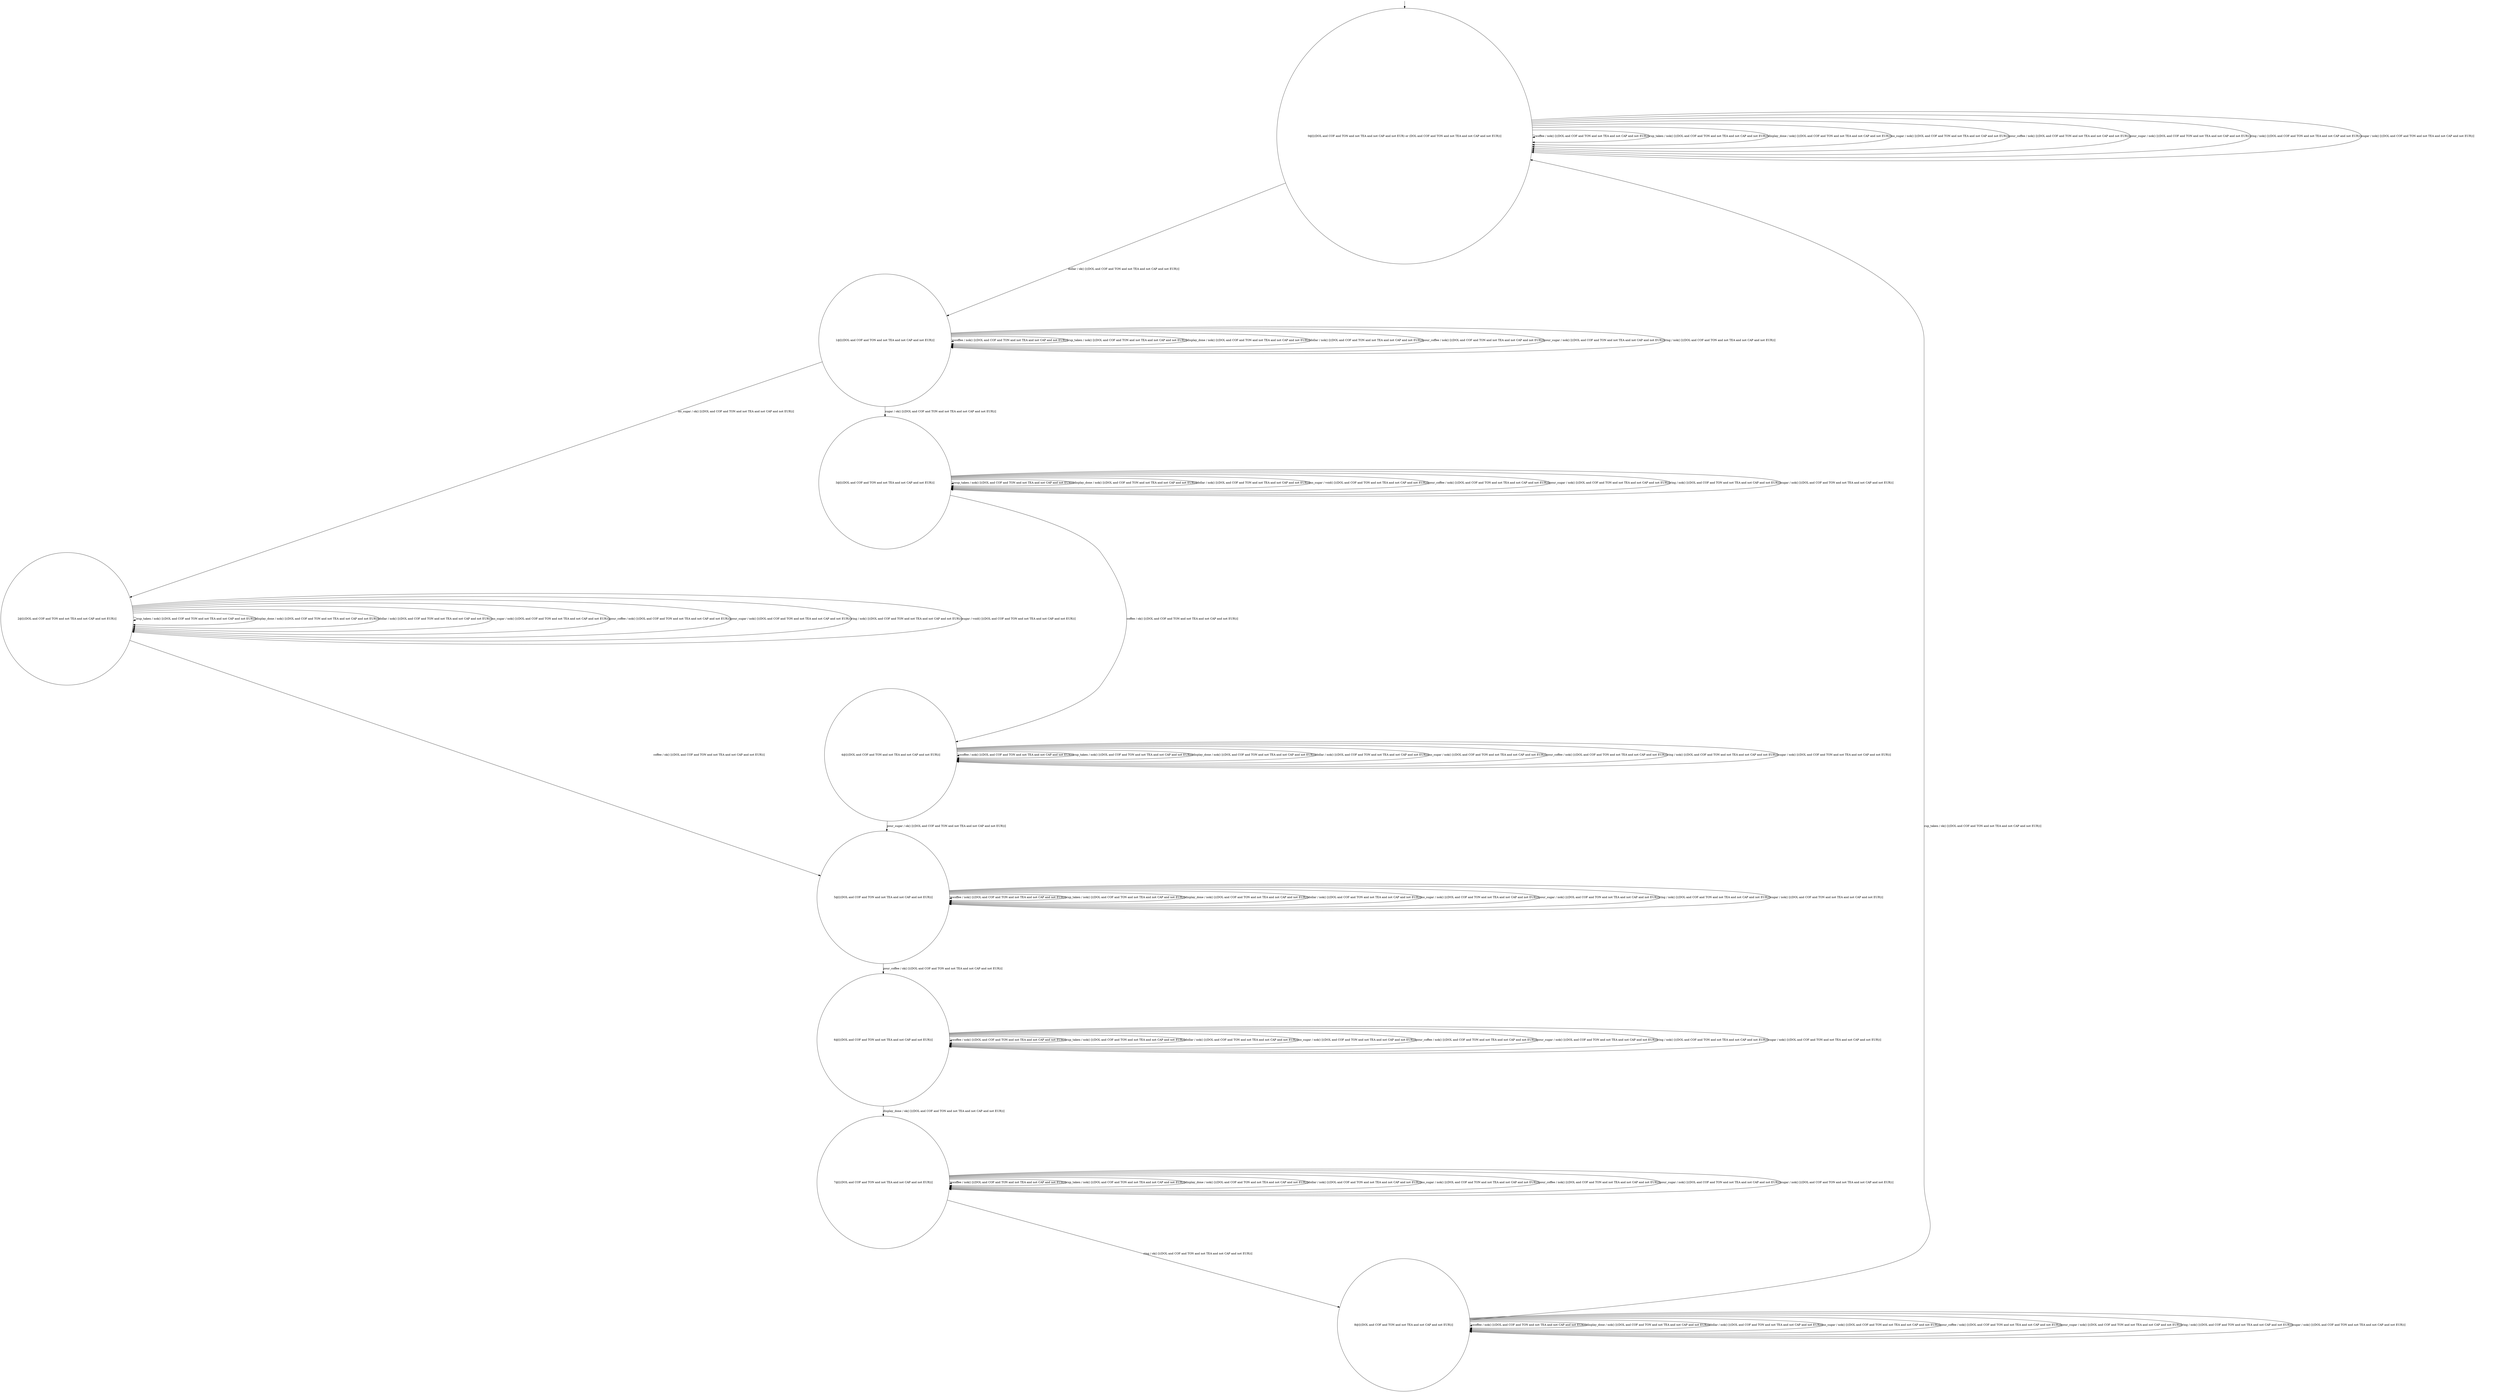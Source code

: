 digraph g {
	edge [lblstyle="above, sloped"];
	s0 [shape="circle" label="0@[((DOL and COF and TON and not TEA and not CAP and not EUR) or (DOL and COF and TON and not TEA and not CAP and not EUR))]"];
	s1 [shape="circle" label="1@[((DOL and COF and TON and not TEA and not CAP and not EUR))]"];
	s2 [shape="circle" label="2@[((DOL and COF and TON and not TEA and not CAP and not EUR))]"];
	s3 [shape="circle" label="3@[((DOL and COF and TON and not TEA and not CAP and not EUR))]"];
	s4 [shape="circle" label="4@[((DOL and COF and TON and not TEA and not CAP and not EUR))]"];
	s5 [shape="circle" label="5@[((DOL and COF and TON and not TEA and not CAP and not EUR))]"];
	s6 [shape="circle" label="6@[((DOL and COF and TON and not TEA and not CAP and not EUR))]"];
	s7 [shape="circle" label="7@[((DOL and COF and TON and not TEA and not CAP and not EUR))]"];
	s8 [shape="circle" label="8@[((DOL and COF and TON and not TEA and not CAP and not EUR))]"];
	s0 -> s0 [label="coffee / nok() [((DOL and COF and TON and not TEA and not CAP and not EUR))]"];
	s0 -> s0 [label="cup_taken / nok() [((DOL and COF and TON and not TEA and not CAP and not EUR))]"];
	s0 -> s0 [label="display_done / nok() [((DOL and COF and TON and not TEA and not CAP and not EUR))]"];
	s0 -> s1 [label="dollar / ok() [((DOL and COF and TON and not TEA and not CAP and not EUR))]"];
	s0 -> s0 [label="no_sugar / nok() [((DOL and COF and TON and not TEA and not CAP and not EUR))]"];
	s0 -> s0 [label="pour_coffee / nok() [((DOL and COF and TON and not TEA and not CAP and not EUR))]"];
	s0 -> s0 [label="pour_sugar / nok() [((DOL and COF and TON and not TEA and not CAP and not EUR))]"];
	s0 -> s0 [label="ring / nok() [((DOL and COF and TON and not TEA and not CAP and not EUR))]"];
	s0 -> s0 [label="sugar / nok() [((DOL and COF and TON and not TEA and not CAP and not EUR))]"];
	s1 -> s1 [label="coffee / nok() [((DOL and COF and TON and not TEA and not CAP and not EUR))]"];
	s1 -> s1 [label="cup_taken / nok() [((DOL and COF and TON and not TEA and not CAP and not EUR))]"];
	s1 -> s1 [label="display_done / nok() [((DOL and COF and TON and not TEA and not CAP and not EUR))]"];
	s1 -> s1 [label="dollar / nok() [((DOL and COF and TON and not TEA and not CAP and not EUR))]"];
	s1 -> s2 [label="no_sugar / ok() [((DOL and COF and TON and not TEA and not CAP and not EUR))]"];
	s1 -> s1 [label="pour_coffee / nok() [((DOL and COF and TON and not TEA and not CAP and not EUR))]"];
	s1 -> s1 [label="pour_sugar / nok() [((DOL and COF and TON and not TEA and not CAP and not EUR))]"];
	s1 -> s1 [label="ring / nok() [((DOL and COF and TON and not TEA and not CAP and not EUR))]"];
	s1 -> s3 [label="sugar / ok() [((DOL and COF and TON and not TEA and not CAP and not EUR))]"];
	s2 -> s5 [label="coffee / ok() [((DOL and COF and TON and not TEA and not CAP and not EUR))]"];
	s2 -> s2 [label="cup_taken / nok() [((DOL and COF and TON and not TEA and not CAP and not EUR))]"];
	s2 -> s2 [label="display_done / nok() [((DOL and COF and TON and not TEA and not CAP and not EUR))]"];
	s2 -> s2 [label="dollar / nok() [((DOL and COF and TON and not TEA and not CAP and not EUR))]"];
	s2 -> s2 [label="no_sugar / nok() [((DOL and COF and TON and not TEA and not CAP and not EUR))]"];
	s2 -> s2 [label="pour_coffee / nok() [((DOL and COF and TON and not TEA and not CAP and not EUR))]"];
	s2 -> s2 [label="pour_sugar / nok() [((DOL and COF and TON and not TEA and not CAP and not EUR))]"];
	s2 -> s2 [label="ring / nok() [((DOL and COF and TON and not TEA and not CAP and not EUR))]"];
	s2 -> s2 [label="sugar / void() [((DOL and COF and TON and not TEA and not CAP and not EUR))]"];
	s3 -> s4 [label="coffee / ok() [((DOL and COF and TON and not TEA and not CAP and not EUR))]"];
	s3 -> s3 [label="cup_taken / nok() [((DOL and COF and TON and not TEA and not CAP and not EUR))]"];
	s3 -> s3 [label="display_done / nok() [((DOL and COF and TON and not TEA and not CAP and not EUR))]"];
	s3 -> s3 [label="dollar / nok() [((DOL and COF and TON and not TEA and not CAP and not EUR))]"];
	s3 -> s3 [label="no_sugar / void() [((DOL and COF and TON and not TEA and not CAP and not EUR))]"];
	s3 -> s3 [label="pour_coffee / nok() [((DOL and COF and TON and not TEA and not CAP and not EUR))]"];
	s3 -> s3 [label="pour_sugar / nok() [((DOL and COF and TON and not TEA and not CAP and not EUR))]"];
	s3 -> s3 [label="ring / nok() [((DOL and COF and TON and not TEA and not CAP and not EUR))]"];
	s3 -> s3 [label="sugar / nok() [((DOL and COF and TON and not TEA and not CAP and not EUR))]"];
	s4 -> s4 [label="coffee / nok() [((DOL and COF and TON and not TEA and not CAP and not EUR))]"];
	s4 -> s4 [label="cup_taken / nok() [((DOL and COF and TON and not TEA and not CAP and not EUR))]"];
	s4 -> s4 [label="display_done / nok() [((DOL and COF and TON and not TEA and not CAP and not EUR))]"];
	s4 -> s4 [label="dollar / nok() [((DOL and COF and TON and not TEA and not CAP and not EUR))]"];
	s4 -> s4 [label="no_sugar / nok() [((DOL and COF and TON and not TEA and not CAP and not EUR))]"];
	s4 -> s4 [label="pour_coffee / nok() [((DOL and COF and TON and not TEA and not CAP and not EUR))]"];
	s4 -> s5 [label="pour_sugar / ok() [((DOL and COF and TON and not TEA and not CAP and not EUR))]"];
	s4 -> s4 [label="ring / nok() [((DOL and COF and TON and not TEA and not CAP and not EUR))]"];
	s4 -> s4 [label="sugar / nok() [((DOL and COF and TON and not TEA and not CAP and not EUR))]"];
	s5 -> s5 [label="coffee / nok() [((DOL and COF and TON and not TEA and not CAP and not EUR))]"];
	s5 -> s5 [label="cup_taken / nok() [((DOL and COF and TON and not TEA and not CAP and not EUR))]"];
	s5 -> s5 [label="display_done / nok() [((DOL and COF and TON and not TEA and not CAP and not EUR))]"];
	s5 -> s5 [label="dollar / nok() [((DOL and COF and TON and not TEA and not CAP and not EUR))]"];
	s5 -> s5 [label="no_sugar / nok() [((DOL and COF and TON and not TEA and not CAP and not EUR))]"];
	s5 -> s6 [label="pour_coffee / ok() [((DOL and COF and TON and not TEA and not CAP and not EUR))]"];
	s5 -> s5 [label="pour_sugar / nok() [((DOL and COF and TON and not TEA and not CAP and not EUR))]"];
	s5 -> s5 [label="ring / nok() [((DOL and COF and TON and not TEA and not CAP and not EUR))]"];
	s5 -> s5 [label="sugar / nok() [((DOL and COF and TON and not TEA and not CAP and not EUR))]"];
	s6 -> s6 [label="coffee / nok() [((DOL and COF and TON and not TEA and not CAP and not EUR))]"];
	s6 -> s6 [label="cup_taken / nok() [((DOL and COF and TON and not TEA and not CAP and not EUR))]"];
	s6 -> s7 [label="display_done / ok() [((DOL and COF and TON and not TEA and not CAP and not EUR))]"];
	s6 -> s6 [label="dollar / nok() [((DOL and COF and TON and not TEA and not CAP and not EUR))]"];
	s6 -> s6 [label="no_sugar / nok() [((DOL and COF and TON and not TEA and not CAP and not EUR))]"];
	s6 -> s6 [label="pour_coffee / nok() [((DOL and COF and TON and not TEA and not CAP and not EUR))]"];
	s6 -> s6 [label="pour_sugar / nok() [((DOL and COF and TON and not TEA and not CAP and not EUR))]"];
	s6 -> s6 [label="ring / nok() [((DOL and COF and TON and not TEA and not CAP and not EUR))]"];
	s6 -> s6 [label="sugar / nok() [((DOL and COF and TON and not TEA and not CAP and not EUR))]"];
	s7 -> s7 [label="coffee / nok() [((DOL and COF and TON and not TEA and not CAP and not EUR))]"];
	s7 -> s7 [label="cup_taken / nok() [((DOL and COF and TON and not TEA and not CAP and not EUR))]"];
	s7 -> s7 [label="display_done / nok() [((DOL and COF and TON and not TEA and not CAP and not EUR))]"];
	s7 -> s7 [label="dollar / nok() [((DOL and COF and TON and not TEA and not CAP and not EUR))]"];
	s7 -> s7 [label="no_sugar / nok() [((DOL and COF and TON and not TEA and not CAP and not EUR))]"];
	s7 -> s7 [label="pour_coffee / nok() [((DOL and COF and TON and not TEA and not CAP and not EUR))]"];
	s7 -> s7 [label="pour_sugar / nok() [((DOL and COF and TON and not TEA and not CAP and not EUR))]"];
	s7 -> s8 [label="ring / ok() [((DOL and COF and TON and not TEA and not CAP and not EUR))]"];
	s7 -> s7 [label="sugar / nok() [((DOL and COF and TON and not TEA and not CAP and not EUR))]"];
	s8 -> s8 [label="coffee / nok() [((DOL and COF and TON and not TEA and not CAP and not EUR))]"];
	s8 -> s0 [label="cup_taken / ok() [((DOL and COF and TON and not TEA and not CAP and not EUR))]"];
	s8 -> s8 [label="display_done / nok() [((DOL and COF and TON and not TEA and not CAP and not EUR))]"];
	s8 -> s8 [label="dollar / nok() [((DOL and COF and TON and not TEA and not CAP and not EUR))]"];
	s8 -> s8 [label="no_sugar / nok() [((DOL and COF and TON and not TEA and not CAP and not EUR))]"];
	s8 -> s8 [label="pour_coffee / nok() [((DOL and COF and TON and not TEA and not CAP and not EUR))]"];
	s8 -> s8 [label="pour_sugar / nok() [((DOL and COF and TON and not TEA and not CAP and not EUR))]"];
	s8 -> s8 [label="ring / nok() [((DOL and COF and TON and not TEA and not CAP and not EUR))]"];
	s8 -> s8 [label="sugar / nok() [((DOL and COF and TON and not TEA and not CAP and not EUR))]"];
	__start0 [label="" shape="none" width="0" height="0"];
	__start0 -> s0;
}
